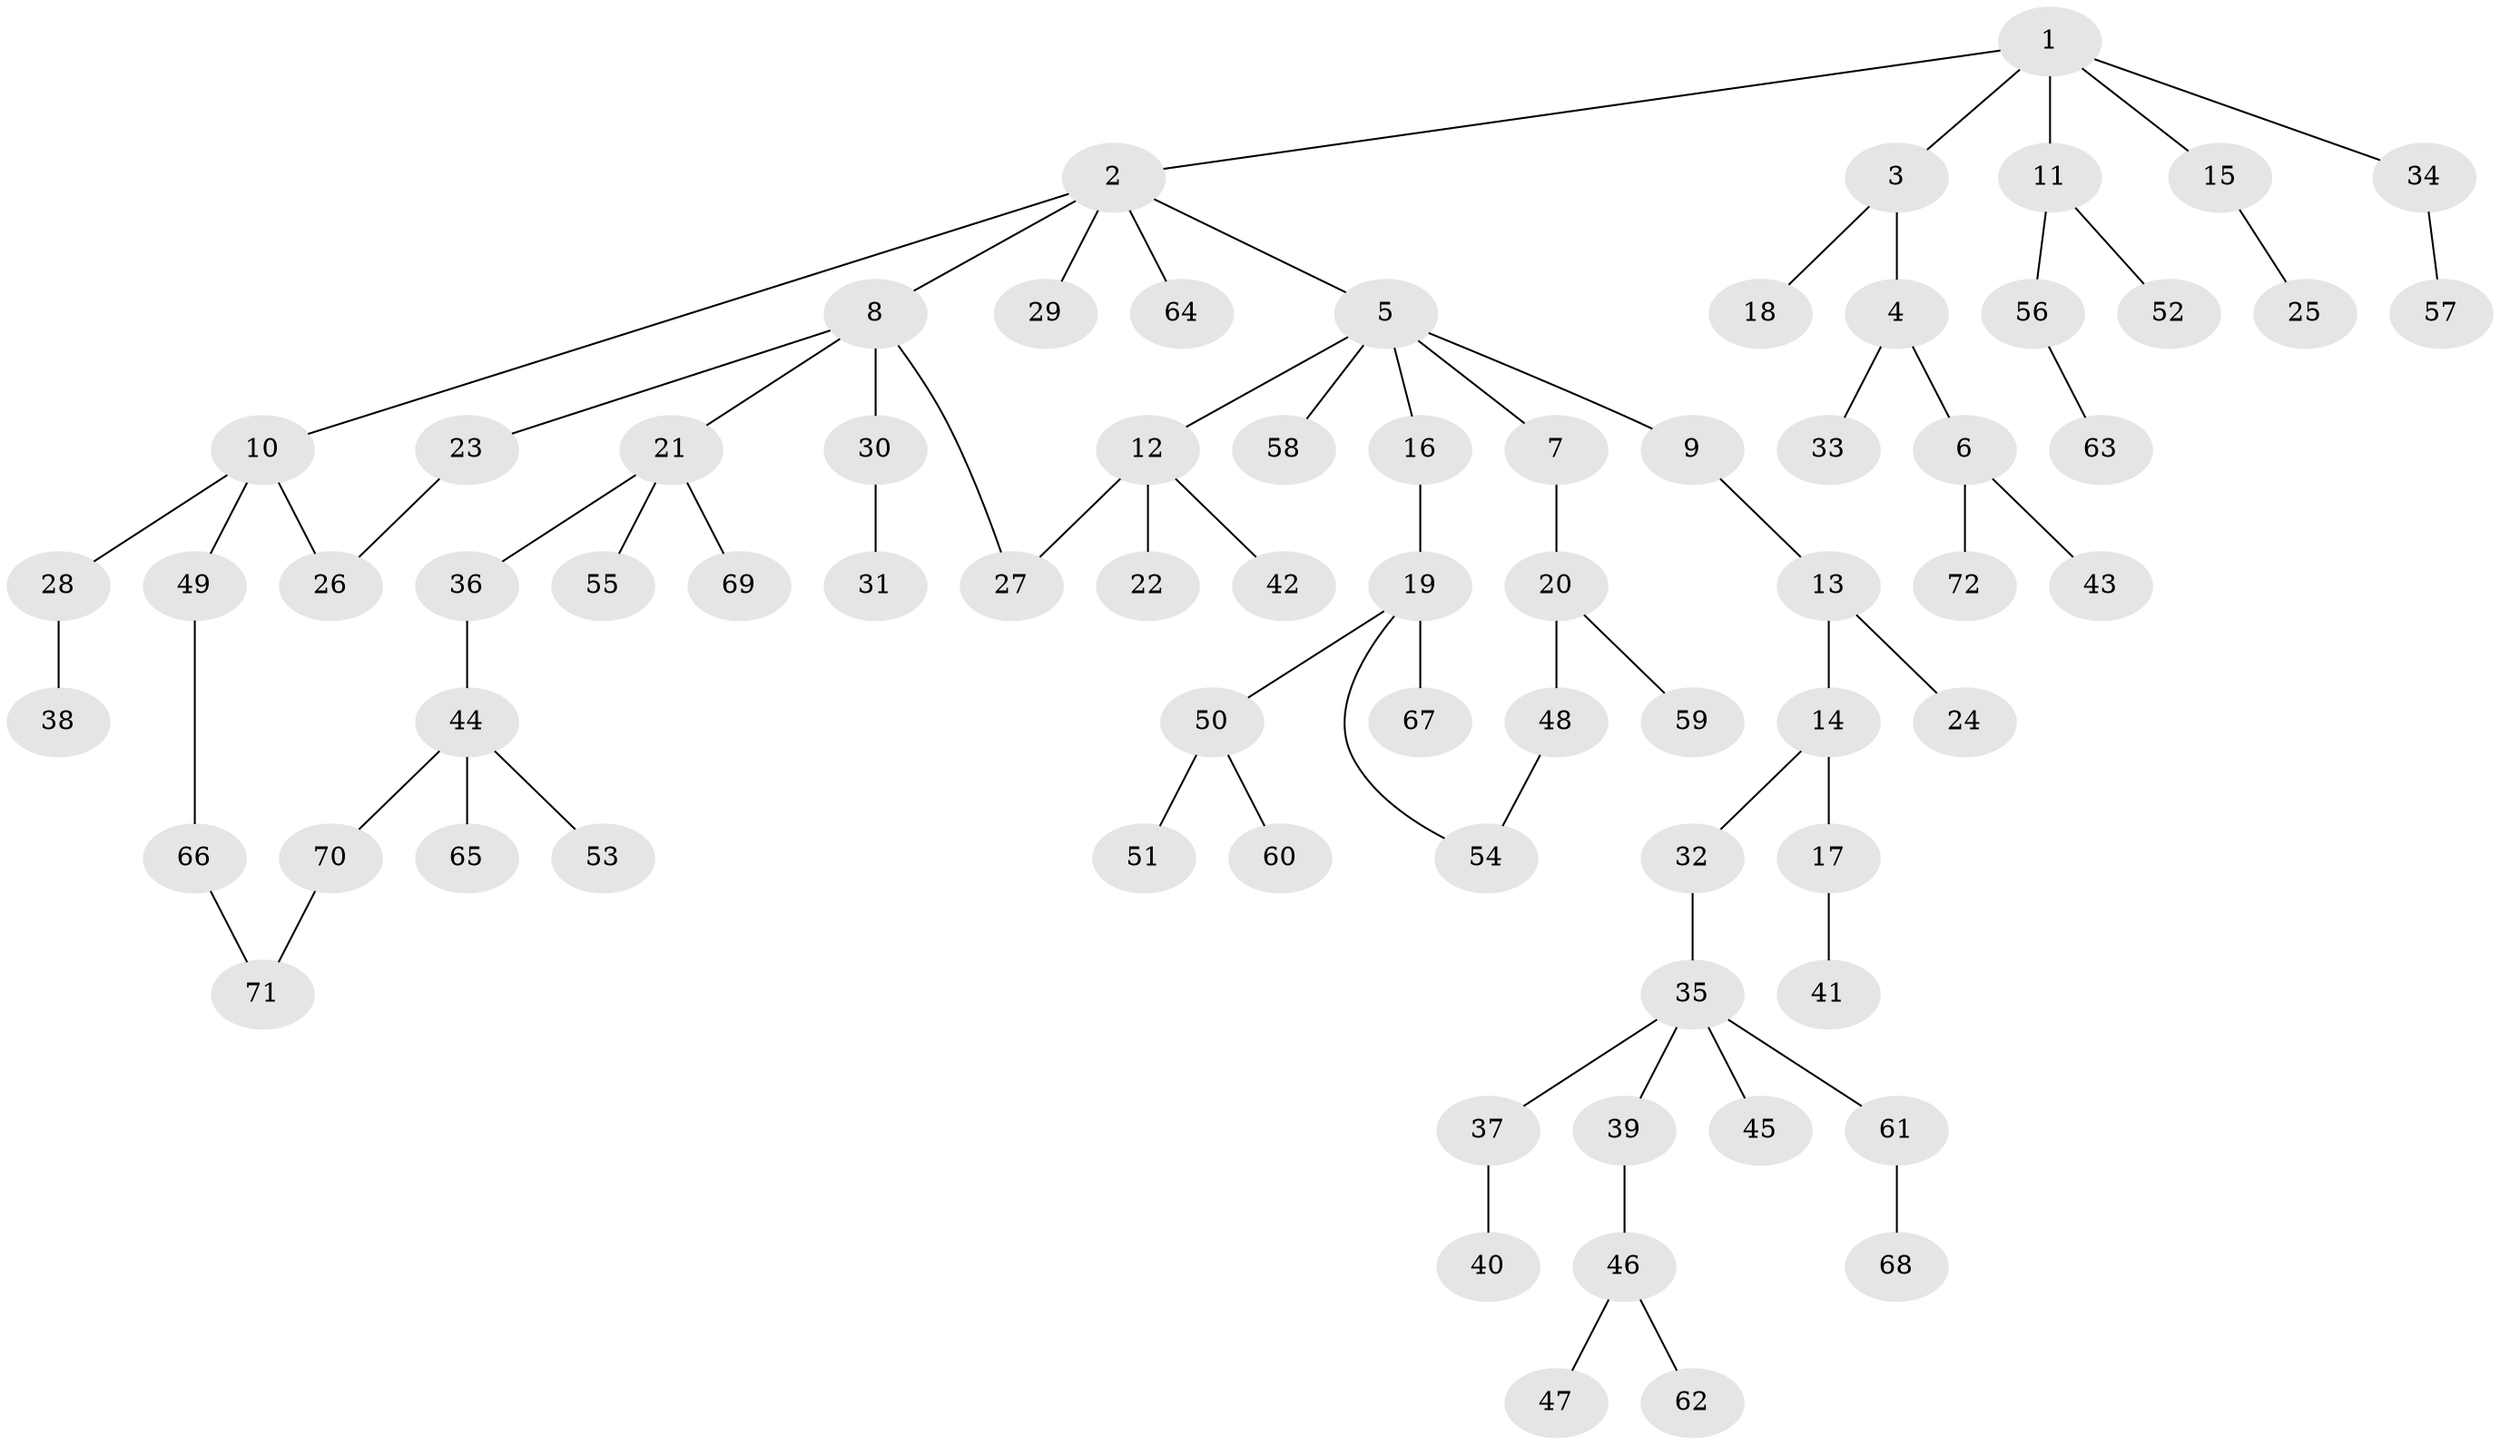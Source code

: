 // coarse degree distribution, {5: 0.06976744186046512, 6: 0.046511627906976744, 3: 0.18604651162790697, 2: 0.2558139534883721, 1: 0.4418604651162791}
// Generated by graph-tools (version 1.1) at 2025/17/03/04/25 18:17:02]
// undirected, 72 vertices, 75 edges
graph export_dot {
graph [start="1"]
  node [color=gray90,style=filled];
  1;
  2;
  3;
  4;
  5;
  6;
  7;
  8;
  9;
  10;
  11;
  12;
  13;
  14;
  15;
  16;
  17;
  18;
  19;
  20;
  21;
  22;
  23;
  24;
  25;
  26;
  27;
  28;
  29;
  30;
  31;
  32;
  33;
  34;
  35;
  36;
  37;
  38;
  39;
  40;
  41;
  42;
  43;
  44;
  45;
  46;
  47;
  48;
  49;
  50;
  51;
  52;
  53;
  54;
  55;
  56;
  57;
  58;
  59;
  60;
  61;
  62;
  63;
  64;
  65;
  66;
  67;
  68;
  69;
  70;
  71;
  72;
  1 -- 2;
  1 -- 3;
  1 -- 11;
  1 -- 15;
  1 -- 34;
  2 -- 5;
  2 -- 8;
  2 -- 10;
  2 -- 29;
  2 -- 64;
  3 -- 4;
  3 -- 18;
  4 -- 6;
  4 -- 33;
  5 -- 7;
  5 -- 9;
  5 -- 12;
  5 -- 16;
  5 -- 58;
  6 -- 43;
  6 -- 72;
  7 -- 20;
  8 -- 21;
  8 -- 23;
  8 -- 30;
  8 -- 27;
  9 -- 13;
  10 -- 26;
  10 -- 28;
  10 -- 49;
  11 -- 52;
  11 -- 56;
  12 -- 22;
  12 -- 27;
  12 -- 42;
  13 -- 14;
  13 -- 24;
  14 -- 17;
  14 -- 32;
  15 -- 25;
  16 -- 19;
  17 -- 41;
  19 -- 50;
  19 -- 67;
  19 -- 54;
  20 -- 48;
  20 -- 59;
  21 -- 36;
  21 -- 55;
  21 -- 69;
  23 -- 26;
  28 -- 38;
  30 -- 31;
  32 -- 35;
  34 -- 57;
  35 -- 37;
  35 -- 39;
  35 -- 45;
  35 -- 61;
  36 -- 44;
  37 -- 40;
  39 -- 46;
  44 -- 53;
  44 -- 65;
  44 -- 70;
  46 -- 47;
  46 -- 62;
  48 -- 54;
  49 -- 66;
  50 -- 51;
  50 -- 60;
  56 -- 63;
  61 -- 68;
  66 -- 71;
  70 -- 71;
}
